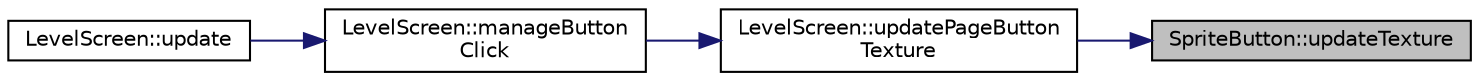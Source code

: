 digraph "SpriteButton::updateTexture"
{
 // LATEX_PDF_SIZE
  edge [fontname="Helvetica",fontsize="10",labelfontname="Helvetica",labelfontsize="10"];
  node [fontname="Helvetica",fontsize="10",shape=record];
  rankdir="RL";
  Node1 [label="SpriteButton::updateTexture",height=0.2,width=0.4,color="black", fillcolor="grey75", style="filled", fontcolor="black",tooltip=" "];
  Node1 -> Node2 [dir="back",color="midnightblue",fontsize="10",style="solid",fontname="Helvetica"];
  Node2 [label="LevelScreen::updatePageButton\lTexture",height=0.2,width=0.4,color="black", fillcolor="white", style="filled",URL="$class_level_screen.html#abd2b8088355d189e5b4203657c614bd0",tooltip="activates or deactivates the textures for nextpage and prev page buttons"];
  Node2 -> Node3 [dir="back",color="midnightblue",fontsize="10",style="solid",fontname="Helvetica"];
  Node3 [label="LevelScreen::manageButton\lClick",height=0.2,width=0.4,color="black", fillcolor="white", style="filled",URL="$class_level_screen.html#afcc71ddf831c53a9f4ea199a2cdad5d1",tooltip="does the required aciton on button clicks"];
  Node3 -> Node4 [dir="back",color="midnightblue",fontsize="10",style="solid",fontname="Helvetica"];
  Node4 [label="LevelScreen::update",height=0.2,width=0.4,color="black", fillcolor="white", style="filled",URL="$class_level_screen.html#aa1c5ae2e5452dec4c1bdf9b5bfb2e213",tooltip="updates all the elements in the screen"];
}
